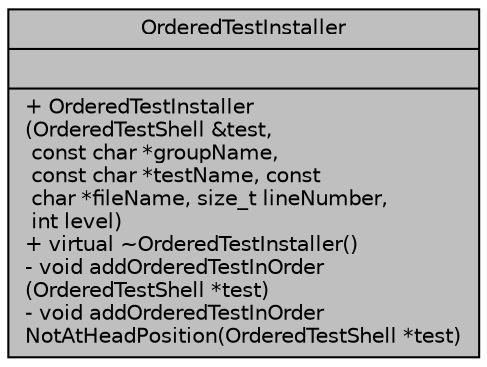 digraph "OrderedTestInstaller"
{
 // LATEX_PDF_SIZE
  edge [fontname="Helvetica",fontsize="10",labelfontname="Helvetica",labelfontsize="10"];
  node [fontname="Helvetica",fontsize="10",shape=record];
  Node1 [label="{OrderedTestInstaller\n||+  OrderedTestInstaller\l(OrderedTestShell &test,\l const char *groupName,\l const char *testName, const\l char *fileName, size_t lineNumber,\l int level)\l+ virtual ~OrderedTestInstaller()\l- void addOrderedTestInOrder\l(OrderedTestShell *test)\l- void addOrderedTestInOrder\lNotAtHeadPosition(OrderedTestShell *test)\l}",height=0.2,width=0.4,color="black", fillcolor="grey75", style="filled", fontcolor="black",tooltip=" "];
}
